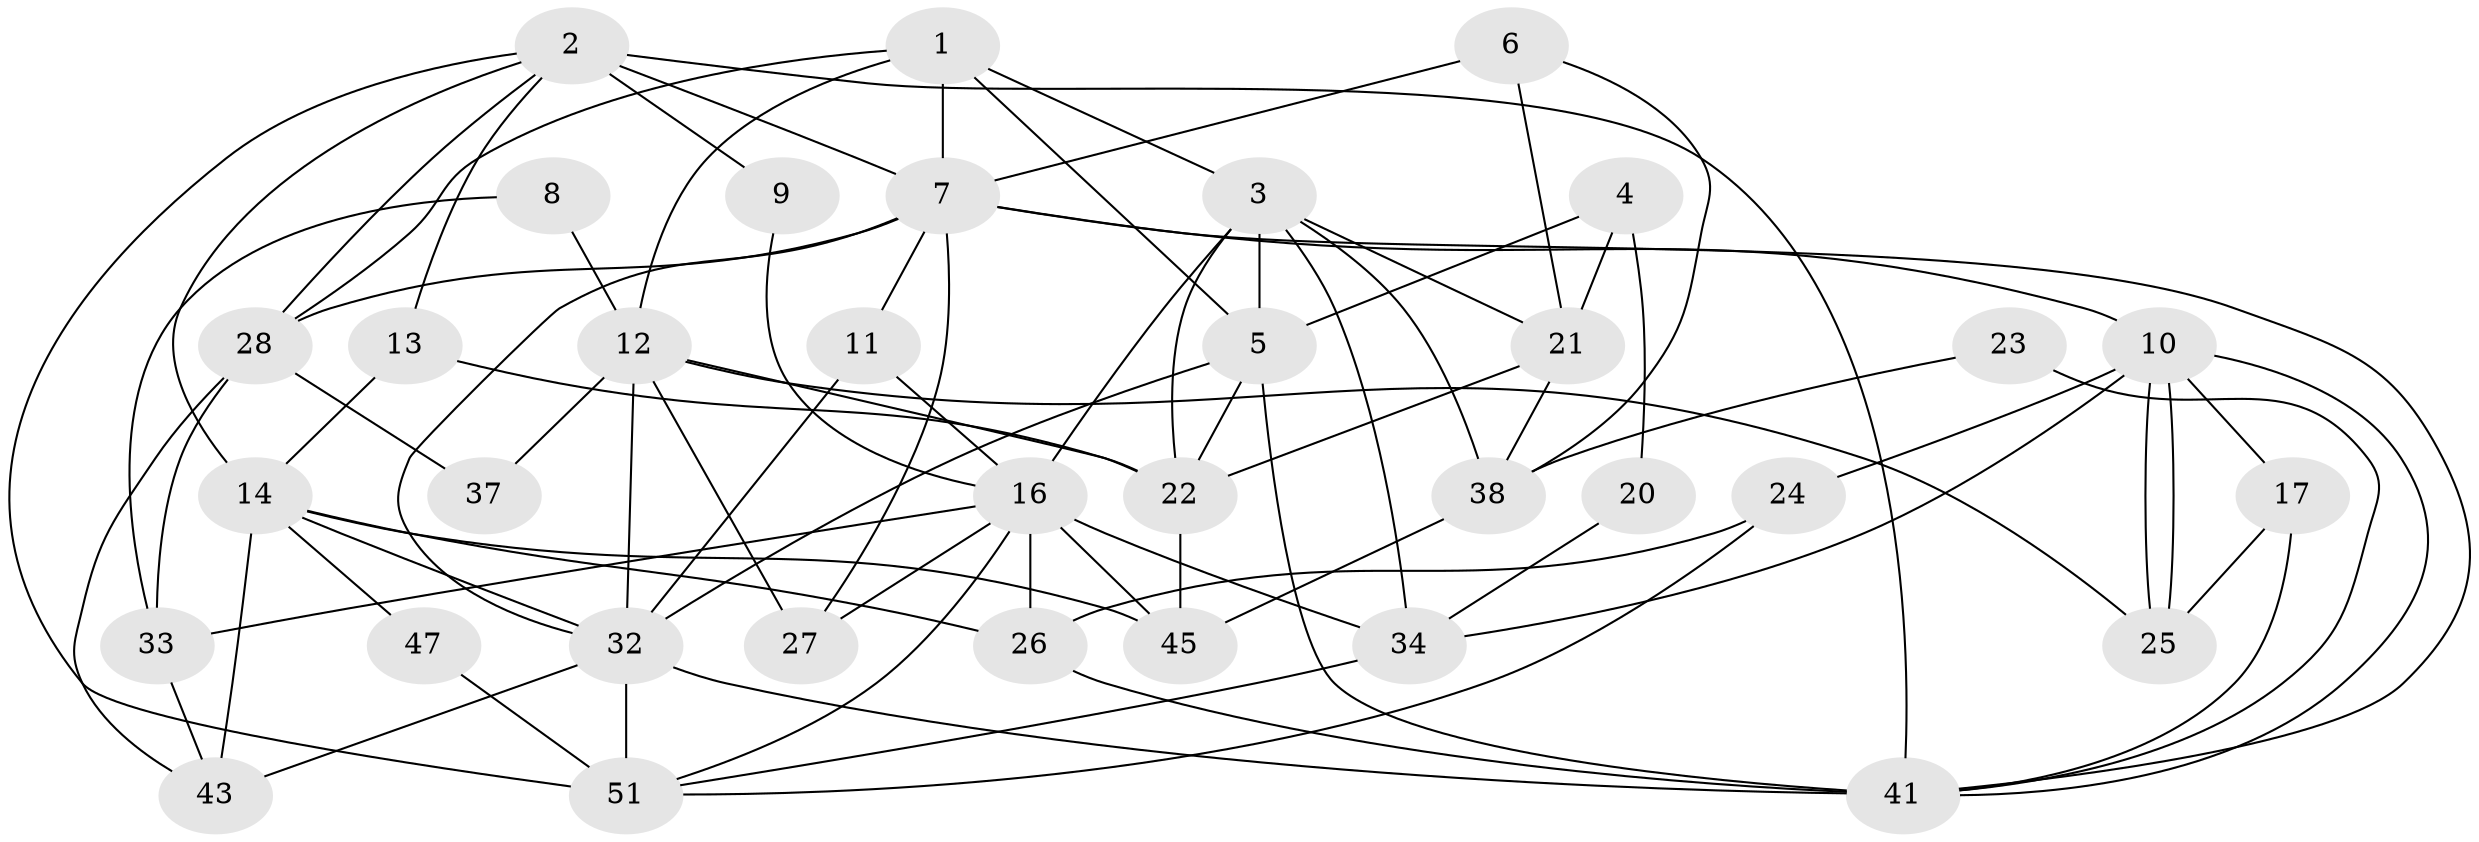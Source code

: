 // original degree distribution, {5: 0.21818181818181817, 6: 0.14545454545454545, 3: 0.2727272727272727, 2: 0.21818181818181817, 4: 0.09090909090909091, 8: 0.03636363636363636, 7: 0.01818181818181818}
// Generated by graph-tools (version 1.1) at 2025/42/03/06/25 10:42:00]
// undirected, 35 vertices, 83 edges
graph export_dot {
graph [start="1"]
  node [color=gray90,style=filled];
  1 [super="+18"];
  2 [super="+31"];
  3 [super="+42"];
  4;
  5 [super="+46"];
  6;
  7 [super="+15"];
  8;
  9;
  10 [super="+40"];
  11 [super="+44"];
  12 [super="+50"];
  13;
  14 [super="+54"];
  16 [super="+19"];
  17;
  20;
  21 [super="+39"];
  22 [super="+29"];
  23;
  24;
  25 [super="+55"];
  26 [super="+30"];
  27;
  28 [super="+36"];
  32 [super="+35"];
  33 [super="+49"];
  34;
  37;
  38 [super="+48"];
  41 [super="+53"];
  43;
  45;
  47;
  51 [super="+52"];
  1 -- 5;
  1 -- 28;
  1 -- 7;
  1 -- 12;
  1 -- 3;
  2 -- 13;
  2 -- 14;
  2 -- 41 [weight=2];
  2 -- 9;
  2 -- 28;
  2 -- 7;
  2 -- 51;
  3 -- 34;
  3 -- 21 [weight=2];
  3 -- 22 [weight=2];
  3 -- 16;
  3 -- 5;
  3 -- 38;
  4 -- 5;
  4 -- 21;
  4 -- 20;
  5 -- 32;
  5 -- 41;
  5 -- 22;
  6 -- 21;
  6 -- 38;
  6 -- 7;
  7 -- 10;
  7 -- 11;
  7 -- 32;
  7 -- 41;
  7 -- 27;
  7 -- 28;
  8 -- 12;
  8 -- 33;
  9 -- 16;
  10 -- 25 [weight=2];
  10 -- 25;
  10 -- 17;
  10 -- 34;
  10 -- 24;
  10 -- 41;
  11 -- 32;
  11 -- 16;
  12 -- 27;
  12 -- 32;
  12 -- 37;
  12 -- 22;
  12 -- 25;
  13 -- 22;
  13 -- 14;
  14 -- 32;
  14 -- 26;
  14 -- 45 [weight=2];
  14 -- 43;
  14 -- 47;
  16 -- 45;
  16 -- 33;
  16 -- 34;
  16 -- 26;
  16 -- 27;
  16 -- 51;
  17 -- 41;
  17 -- 25;
  20 -- 34;
  21 -- 38;
  21 -- 22;
  22 -- 45;
  23 -- 41;
  23 -- 38;
  24 -- 26;
  24 -- 51;
  26 -- 41;
  28 -- 37;
  28 -- 43;
  28 -- 33;
  32 -- 43;
  32 -- 41;
  32 -- 51 [weight=2];
  33 -- 43;
  34 -- 51;
  38 -- 45;
  47 -- 51;
}
